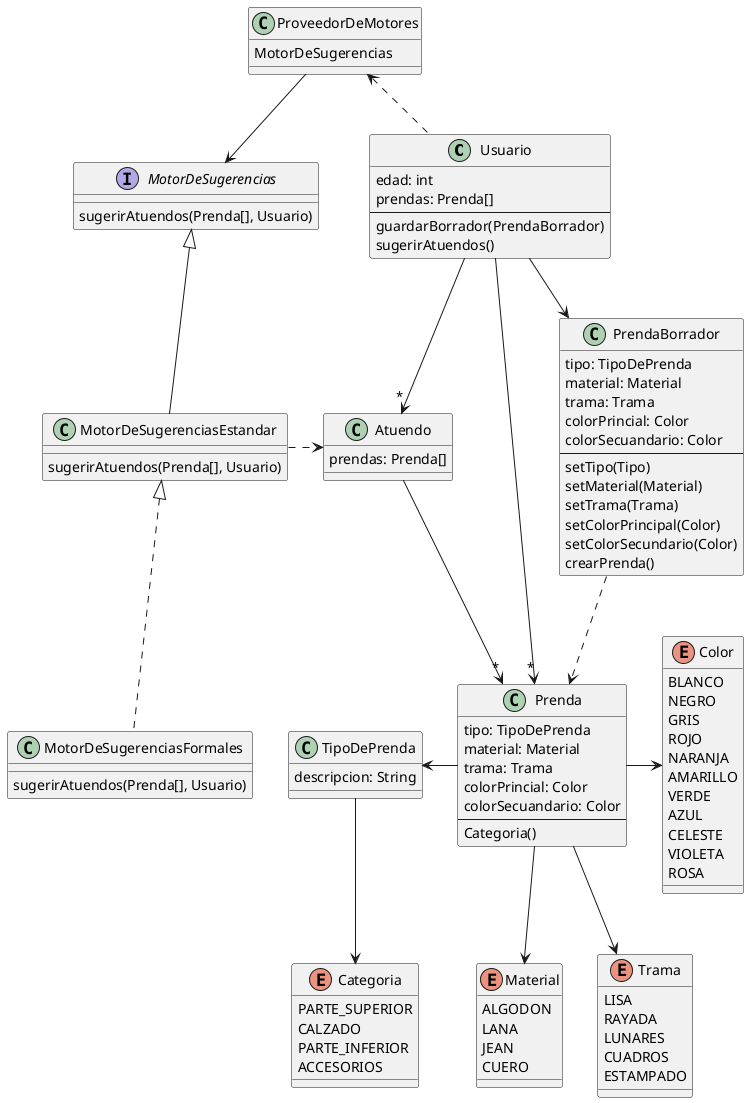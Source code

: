 @startuml

class Usuario {
    edad: int
    prendas: Prenda[]
    --
    guardarBorrador(PrendaBorrador)
    sugerirAtuendos()
}

class Atuendo {
    prendas: Prenda[]
}

class Prenda {
    tipo: TipoDePrenda
    material: Material
    trama: Trama
    colorPrincial: Color
    colorSecuandario: Color
    --
    Categoria()
}

class PrendaBorrador {
    tipo: TipoDePrenda
    material: Material
    trama: Trama
    colorPrincial: Color
    colorSecuandario: Color
    --
    setTipo(Tipo)
    setMaterial(Material)
    setTrama(Trama)
    setColorPrincipal(Color)
    setColorSecundario(Color)
    crearPrenda()
}

class TipoDePrenda {
    descripcion: String
}

class ProveedorDeMotores {
    MotorDeSugerencias
}

interface MotorDeSugerencias {
    sugerirAtuendos(Prenda[], Usuario)
}

class MotorDeSugerenciasEstandar {
    sugerirAtuendos(Prenda[], Usuario)
}

class MotorDeSugerenciasFormales {
    sugerirAtuendos(Prenda[], Usuario)
}

enum Trama {
    LISA
    RAYADA
    LUNARES
    CUADROS
    ESTAMPADO
}

enum Color {
    BLANCO
    NEGRO
    GRIS
    ROJO
    NARANJA
    AMARILLO
    VERDE
    AZUL
    CELESTE
    VIOLETA
    ROSA
}

enum Categoria {
    PARTE_SUPERIOR
    CALZADO
    PARTE_INFERIOR
    ACCESORIOS
}

enum Material {
    ALGODON
    LANA
    JEAN
    CUERO
}

Atuendo -->"*" Prenda
Atuendo -[hidden]r- PrendaBorrador

Usuario -->"*" Prenda
Usuario --> PrendaBorrador
Usuario -->"*" Atuendo
Usuario .l.> ProveedorDeMotores

PrendaBorrador ..> Prenda

Prenda -l-> TipoDePrenda
Prenda --> Trama
Prenda -> Color
Prenda --> Material

TipoDePrenda --> Categoria

ProveedorDeMotores --> MotorDeSugerencias

MotorDeSugerenciasEstandar -u-|> MotorDeSugerencias
MotorDeSugerenciasEstandar .r.> Atuendo

MotorDeSugerenciasFormales .u.|> MotorDeSugerenciasEstandar

@enduml